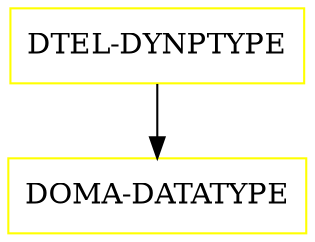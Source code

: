 digraph G {
  "DTEL-DYNPTYPE" [shape=box,color=yellow];
  "DOMA-DATATYPE" [shape=box,color=yellow,URL="./DOMA_DATATYPE.html"];
  "DTEL-DYNPTYPE" -> "DOMA-DATATYPE";
}
